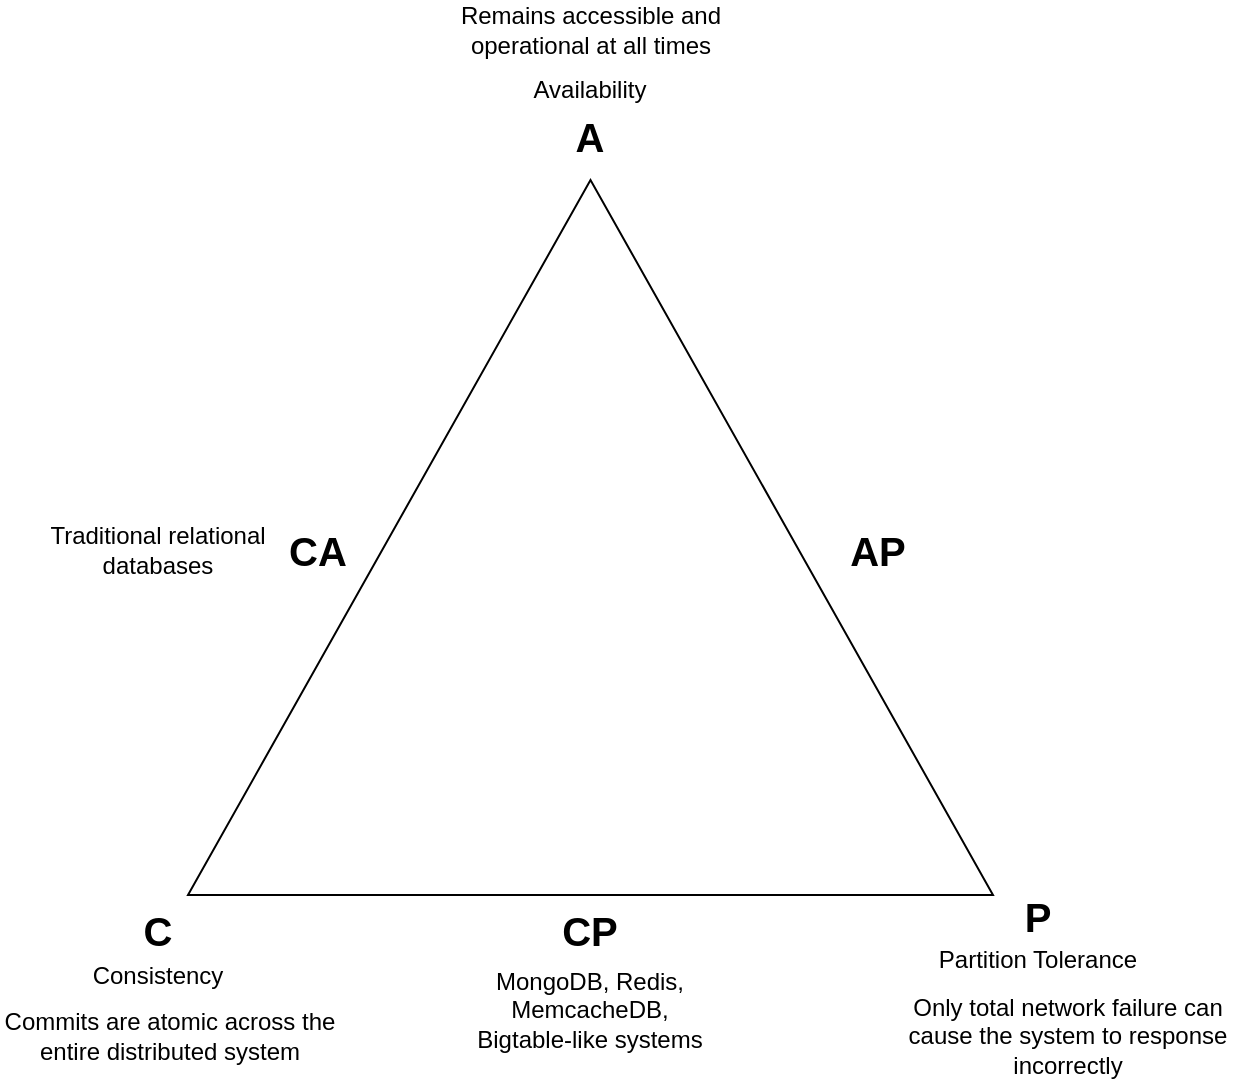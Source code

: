 <mxfile version="22.1.11" type="github">
  <diagram name="Page-1" id="h8kwgm4LjT8hVCZajooh">
    <mxGraphModel dx="794" dy="446" grid="1" gridSize="10" guides="1" tooltips="1" connect="1" arrows="1" fold="1" page="1" pageScale="1" pageWidth="850" pageHeight="1100" math="0" shadow="0">
      <root>
        <mxCell id="0" />
        <mxCell id="1" parent="0" />
        <mxCell id="pHiB8ZD4OXHbrlniYqQT-1" value="" style="triangle;whiteSpace=wrap;html=1;rotation=-90;" vertex="1" parent="1">
          <mxGeometry x="377.5" y="177.5" width="357.5" height="402.5" as="geometry" />
        </mxCell>
        <mxCell id="pHiB8ZD4OXHbrlniYqQT-2" value="&lt;font style=&quot;font-size: 20px;&quot;&gt;&lt;b&gt;A&lt;/b&gt;&lt;/font&gt;" style="text;html=1;strokeColor=none;fillColor=none;align=center;verticalAlign=middle;whiteSpace=wrap;rounded=0;" vertex="1" parent="1">
          <mxGeometry x="526.25" y="162.5" width="60" height="30" as="geometry" />
        </mxCell>
        <mxCell id="pHiB8ZD4OXHbrlniYqQT-3" value="Remains accessible and operational at all times" style="text;html=1;strokeColor=none;fillColor=none;align=center;verticalAlign=middle;whiteSpace=wrap;rounded=0;" vertex="1" parent="1">
          <mxGeometry x="490" y="110" width="132.5" height="30" as="geometry" />
        </mxCell>
        <mxCell id="pHiB8ZD4OXHbrlniYqQT-4" value="Availability" style="text;html=1;strokeColor=none;fillColor=none;align=center;verticalAlign=middle;whiteSpace=wrap;rounded=0;" vertex="1" parent="1">
          <mxGeometry x="526.25" y="140" width="60" height="30" as="geometry" />
        </mxCell>
        <mxCell id="pHiB8ZD4OXHbrlniYqQT-5" value="&lt;b style=&quot;font-size: 20px;&quot;&gt;C&lt;/b&gt;" style="text;html=1;strokeColor=none;fillColor=none;align=center;verticalAlign=middle;whiteSpace=wrap;rounded=0;" vertex="1" parent="1">
          <mxGeometry x="310" y="560" width="60" height="30" as="geometry" />
        </mxCell>
        <mxCell id="pHiB8ZD4OXHbrlniYqQT-6" value="&lt;b style=&quot;font-size: 20px;&quot;&gt;P&lt;/b&gt;" style="text;html=1;strokeColor=none;fillColor=none;align=center;verticalAlign=middle;whiteSpace=wrap;rounded=0;" vertex="1" parent="1">
          <mxGeometry x="750" y="552.5" width="60" height="30" as="geometry" />
        </mxCell>
        <mxCell id="pHiB8ZD4OXHbrlniYqQT-7" value="&lt;b style=&quot;font-size: 20px;&quot;&gt;CA&lt;/b&gt;" style="text;html=1;strokeColor=none;fillColor=none;align=center;verticalAlign=middle;whiteSpace=wrap;rounded=0;" vertex="1" parent="1">
          <mxGeometry x="390" y="370" width="60" height="30" as="geometry" />
        </mxCell>
        <mxCell id="pHiB8ZD4OXHbrlniYqQT-8" value="Consistency" style="text;html=1;strokeColor=none;fillColor=none;align=center;verticalAlign=middle;whiteSpace=wrap;rounded=0;" vertex="1" parent="1">
          <mxGeometry x="310" y="582.5" width="60" height="30" as="geometry" />
        </mxCell>
        <mxCell id="pHiB8ZD4OXHbrlniYqQT-9" value="Commits are atomic across the entire distributed system" style="text;html=1;strokeColor=none;fillColor=none;align=center;verticalAlign=middle;whiteSpace=wrap;rounded=0;" vertex="1" parent="1">
          <mxGeometry x="261.25" y="612.5" width="170" height="30" as="geometry" />
        </mxCell>
        <mxCell id="pHiB8ZD4OXHbrlniYqQT-10" value="Traditional relational databases" style="text;html=1;strokeColor=none;fillColor=none;align=center;verticalAlign=middle;whiteSpace=wrap;rounded=0;" vertex="1" parent="1">
          <mxGeometry x="280" y="370" width="120" height="30" as="geometry" />
        </mxCell>
        <mxCell id="pHiB8ZD4OXHbrlniYqQT-11" value="&lt;b style=&quot;font-size: 20px;&quot;&gt;AP&lt;/b&gt;" style="text;html=1;strokeColor=none;fillColor=none;align=center;verticalAlign=middle;whiteSpace=wrap;rounded=0;" vertex="1" parent="1">
          <mxGeometry x="670" y="370" width="60" height="30" as="geometry" />
        </mxCell>
        <mxCell id="pHiB8ZD4OXHbrlniYqQT-12" value="&lt;b style=&quot;font-size: 20px;&quot;&gt;CP&lt;/b&gt;" style="text;html=1;strokeColor=none;fillColor=none;align=center;verticalAlign=middle;whiteSpace=wrap;rounded=0;" vertex="1" parent="1">
          <mxGeometry x="526.25" y="560" width="60" height="30" as="geometry" />
        </mxCell>
        <mxCell id="pHiB8ZD4OXHbrlniYqQT-14" value="MongoDB, Redis, MemcacheDB, Bigtable-like systems" style="text;html=1;strokeColor=none;fillColor=none;align=center;verticalAlign=middle;whiteSpace=wrap;rounded=0;" vertex="1" parent="1">
          <mxGeometry x="496.25" y="600" width="120" height="30" as="geometry" />
        </mxCell>
        <mxCell id="pHiB8ZD4OXHbrlniYqQT-15" value="Partition Tolerance" style="text;html=1;strokeColor=none;fillColor=none;align=center;verticalAlign=middle;whiteSpace=wrap;rounded=0;" vertex="1" parent="1">
          <mxGeometry x="720" y="575" width="120" height="30" as="geometry" />
        </mxCell>
        <mxCell id="pHiB8ZD4OXHbrlniYqQT-16" value="Only total network failure can cause the system to response incorrectly" style="text;html=1;strokeColor=none;fillColor=none;align=center;verticalAlign=middle;whiteSpace=wrap;rounded=0;" vertex="1" parent="1">
          <mxGeometry x="710" y="612.5" width="170" height="30" as="geometry" />
        </mxCell>
      </root>
    </mxGraphModel>
  </diagram>
</mxfile>
